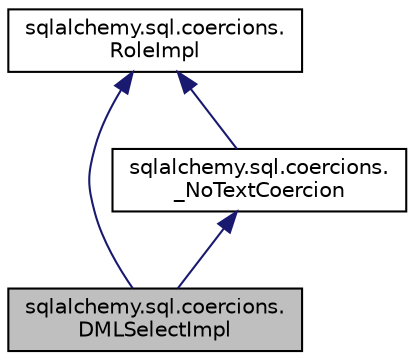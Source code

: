 digraph "sqlalchemy.sql.coercions.DMLSelectImpl"
{
 // LATEX_PDF_SIZE
  edge [fontname="Helvetica",fontsize="10",labelfontname="Helvetica",labelfontsize="10"];
  node [fontname="Helvetica",fontsize="10",shape=record];
  Node1 [label="sqlalchemy.sql.coercions.\lDMLSelectImpl",height=0.2,width=0.4,color="black", fillcolor="grey75", style="filled", fontcolor="black",tooltip=" "];
  Node2 -> Node1 [dir="back",color="midnightblue",fontsize="10",style="solid",fontname="Helvetica"];
  Node2 [label="sqlalchemy.sql.coercions.\l_NoTextCoercion",height=0.2,width=0.4,color="black", fillcolor="white", style="filled",URL="$classsqlalchemy_1_1sql_1_1coercions_1_1__NoTextCoercion.html",tooltip=" "];
  Node3 -> Node2 [dir="back",color="midnightblue",fontsize="10",style="solid",fontname="Helvetica"];
  Node3 [label="sqlalchemy.sql.coercions.\lRoleImpl",height=0.2,width=0.4,color="black", fillcolor="white", style="filled",URL="$classsqlalchemy_1_1sql_1_1coercions_1_1RoleImpl.html",tooltip=" "];
  Node3 -> Node1 [dir="back",color="midnightblue",fontsize="10",style="solid",fontname="Helvetica"];
}
